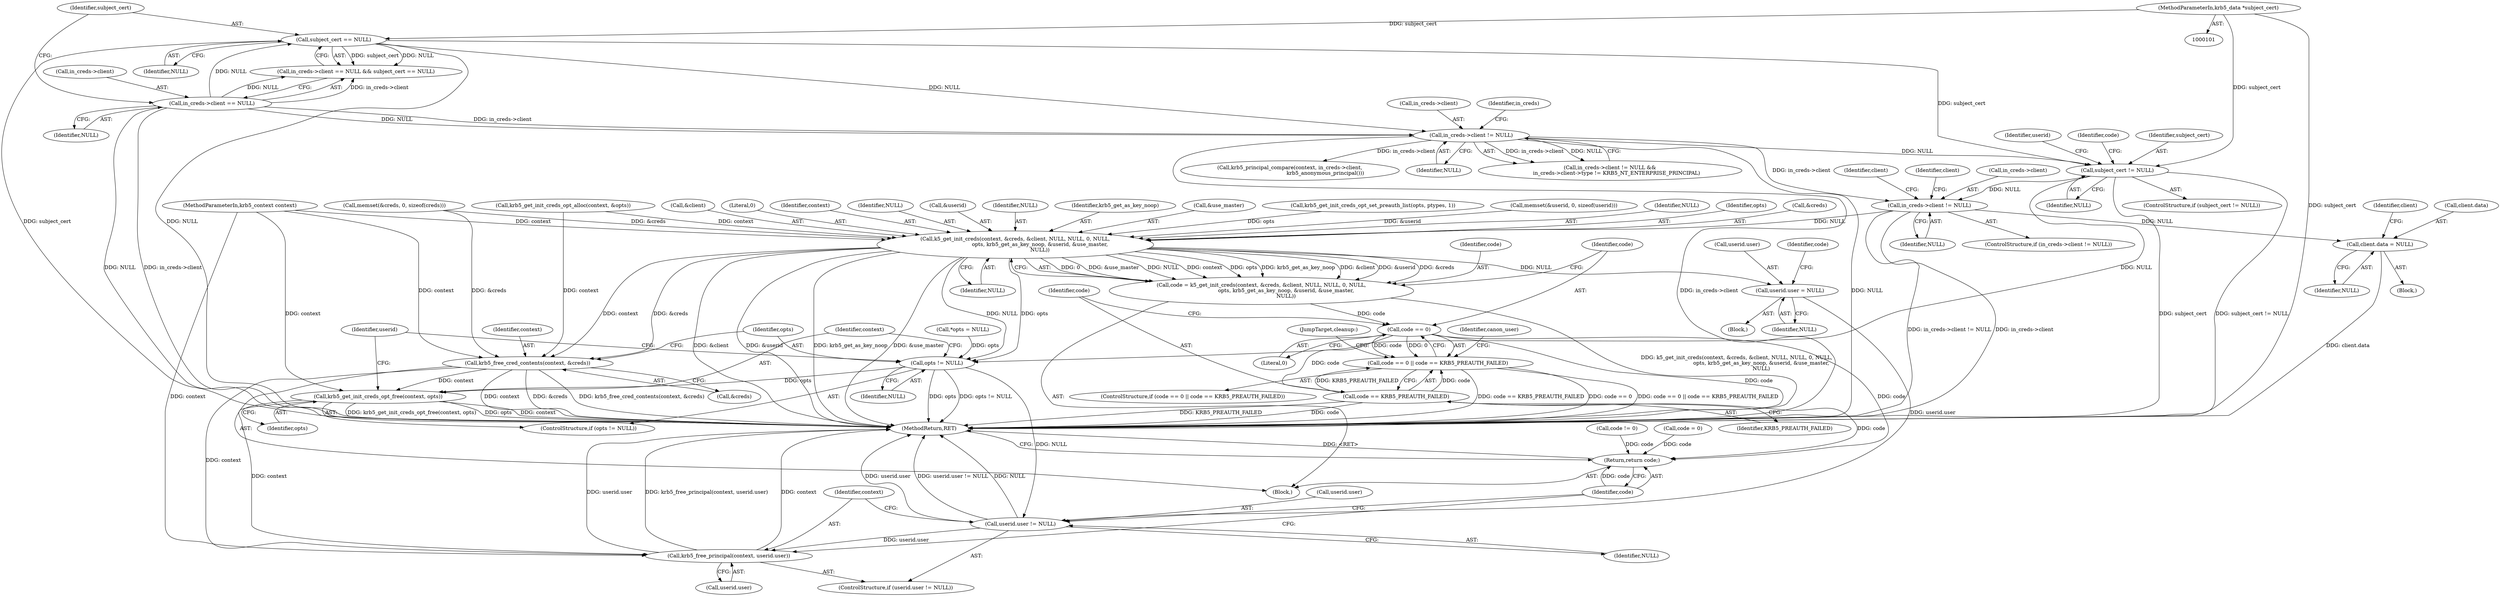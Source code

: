 digraph "0_krb5_5e6d1796106df8ba6bc1973ee0917c170d929086_0@pointer" {
"1000188" [label="(Call,subject_cert != NULL)"];
"1000133" [label="(Call,subject_cert == NULL)"];
"1000104" [label="(MethodParameterIn,krb5_data *subject_cert)"];
"1000128" [label="(Call,in_creds->client == NULL)"];
"1000141" [label="(Call,in_creds->client != NULL)"];
"1000228" [label="(Call,in_creds->client != NULL)"];
"1000265" [label="(Call,client.data = NULL)"];
"1000282" [label="(Call,k5_get_init_creds(context, &creds, &client, NULL, NULL, 0, NULL,\n                              opts, krb5_get_as_key_noop, &userid, &use_master,\n                              NULL))"];
"1000280" [label="(Call,code = k5_get_init_creds(context, &creds, &client, NULL, NULL, 0, NULL,\n                              opts, krb5_get_as_key_noop, &userid, &use_master,\n                              NULL))"];
"1000301" [label="(Call,code == 0)"];
"1000300" [label="(Call,code == 0 || code == KRB5_PREAUTH_FAILED)"];
"1000304" [label="(Call,code == KRB5_PREAUTH_FAILED)"];
"1000345" [label="(Return,return code;)"];
"1000314" [label="(Call,userid.user = NULL)"];
"1000335" [label="(Call,userid.user != NULL)"];
"1000340" [label="(Call,krb5_free_principal(context, userid.user))"];
"1000323" [label="(Call,krb5_free_cred_contents(context, &creds))"];
"1000331" [label="(Call,krb5_get_init_creds_opt_free(context, opts))"];
"1000328" [label="(Call,opts != NULL)"];
"1000227" [label="(ControlStructure,if (in_creds->client != NULL))"];
"1000307" [label="(Block,)"];
"1000141" [label="(Call,in_creds->client != NULL)"];
"1000193" [label="(Identifier,userid)"];
"1000129" [label="(Call,in_creds->client)"];
"1000324" [label="(Identifier,context)"];
"1000330" [label="(Identifier,NULL)"];
"1000327" [label="(ControlStructure,if (opts != NULL))"];
"1000302" [label="(Identifier,code)"];
"1000269" [label="(Identifier,NULL)"];
"1000300" [label="(Call,code == 0 || code == KRB5_PREAUTH_FAILED)"];
"1000157" [label="(Call,krb5_principal_compare(context, in_creds->client,\n                                           krb5_anonymous_principal()))"];
"1000296" [label="(Call,&use_master)"];
"1000223" [label="(Call,krb5_get_init_creds_opt_set_preauth_list(opts, ptypes, 1))"];
"1000272" [label="(Identifier,client)"];
"1000335" [label="(Call,userid.user != NULL)"];
"1000336" [label="(Call,userid.user)"];
"1000188" [label="(Call,subject_cert != NULL)"];
"1000187" [label="(ControlStructure,if (subject_cert != NULL))"];
"1000341" [label="(Identifier,context)"];
"1000106" [label="(Block,)"];
"1000301" [label="(Call,code == 0)"];
"1000328" [label="(Call,opts != NULL)"];
"1000346" [label="(Identifier,code)"];
"1000314" [label="(Call,userid.user = NULL)"];
"1000140" [label="(Call,in_creds->client != NULL &&\n        in_creds->client->type != KRB5_NT_ENTERPRISE_PRINCIPAL)"];
"1000281" [label="(Identifier,code)"];
"1000320" [label="(Identifier,code)"];
"1000117" [label="(Call,*opts = NULL)"];
"1000181" [label="(Call,memset(&userid, 0, sizeof(userid)))"];
"1000204" [label="(Call,code != 0)"];
"1000288" [label="(Identifier,NULL)"];
"1000318" [label="(Identifier,NULL)"];
"1000198" [label="(Identifier,code)"];
"1000323" [label="(Call,krb5_free_cred_contents(context, &creds))"];
"1000306" [label="(Identifier,KRB5_PREAUTH_FAILED)"];
"1000127" [label="(Call,in_creds->client == NULL && subject_cert == NULL)"];
"1000175" [label="(Call,memset(&creds, 0, sizeof(creds)))"];
"1000342" [label="(Call,userid.user)"];
"1000304" [label="(Call,code == KRB5_PREAUTH_FAILED)"];
"1000292" [label="(Identifier,opts)"];
"1000266" [label="(Call,client.data)"];
"1000228" [label="(Call,in_creds->client != NULL)"];
"1000284" [label="(Call,&creds)"];
"1000286" [label="(Call,&client)"];
"1000331" [label="(Call,krb5_get_init_creds_opt_free(context, opts))"];
"1000337" [label="(Identifier,userid)"];
"1000128" [label="(Call,in_creds->client == NULL)"];
"1000299" [label="(ControlStructure,if (code == 0 || code == KRB5_PREAUTH_FAILED))"];
"1000134" [label="(Identifier,subject_cert)"];
"1000322" [label="(JumpTarget,cleanup:)"];
"1000315" [label="(Call,userid.user)"];
"1000280" [label="(Call,code = k5_get_init_creds(context, &creds, &client, NULL, NULL, 0, NULL,\n                              opts, krb5_get_as_key_noop, &userid, &use_master,\n                              NULL))"];
"1000235" [label="(Identifier,client)"];
"1000290" [label="(Literal,0)"];
"1000334" [label="(ControlStructure,if (userid.user != NULL))"];
"1000347" [label="(MethodReturn,RET)"];
"1000265" [label="(Call,client.data = NULL)"];
"1000283" [label="(Identifier,context)"];
"1000289" [label="(Identifier,NULL)"];
"1000305" [label="(Identifier,code)"];
"1000339" [label="(Identifier,NULL)"];
"1000303" [label="(Literal,0)"];
"1000294" [label="(Call,&userid)"];
"1000229" [label="(Call,in_creds->client)"];
"1000340" [label="(Call,krb5_free_principal(context, userid.user))"];
"1000332" [label="(Identifier,context)"];
"1000132" [label="(Identifier,NULL)"];
"1000104" [label="(MethodParameterIn,krb5_data *subject_cert)"];
"1000298" [label="(Identifier,NULL)"];
"1000145" [label="(Identifier,NULL)"];
"1000142" [label="(Call,in_creds->client)"];
"1000135" [label="(Identifier,NULL)"];
"1000325" [label="(Call,&creds)"];
"1000250" [label="(Block,)"];
"1000149" [label="(Identifier,in_creds)"];
"1000102" [label="(MethodParameterIn,krb5_context context)"];
"1000253" [label="(Identifier,client)"];
"1000291" [label="(Identifier,NULL)"];
"1000329" [label="(Identifier,opts)"];
"1000189" [label="(Identifier,subject_cert)"];
"1000232" [label="(Identifier,NULL)"];
"1000282" [label="(Call,k5_get_init_creds(context, &creds, &client, NULL, NULL, 0, NULL,\n                              opts, krb5_get_as_key_noop, &userid, &use_master,\n                              NULL))"];
"1000190" [label="(Identifier,NULL)"];
"1000310" [label="(Identifier,canon_user)"];
"1000293" [label="(Identifier,krb5_get_as_key_noop)"];
"1000345" [label="(Return,return code;)"];
"1000133" [label="(Call,subject_cert == NULL)"];
"1000319" [label="(Call,code = 0)"];
"1000199" [label="(Call,krb5_get_init_creds_opt_alloc(context, &opts))"];
"1000333" [label="(Identifier,opts)"];
"1000188" -> "1000187"  [label="AST: "];
"1000188" -> "1000190"  [label="CFG: "];
"1000189" -> "1000188"  [label="AST: "];
"1000190" -> "1000188"  [label="AST: "];
"1000193" -> "1000188"  [label="CFG: "];
"1000198" -> "1000188"  [label="CFG: "];
"1000188" -> "1000347"  [label="DDG: subject_cert != NULL"];
"1000188" -> "1000347"  [label="DDG: subject_cert"];
"1000133" -> "1000188"  [label="DDG: subject_cert"];
"1000104" -> "1000188"  [label="DDG: subject_cert"];
"1000141" -> "1000188"  [label="DDG: NULL"];
"1000188" -> "1000228"  [label="DDG: NULL"];
"1000188" -> "1000328"  [label="DDG: NULL"];
"1000133" -> "1000127"  [label="AST: "];
"1000133" -> "1000135"  [label="CFG: "];
"1000134" -> "1000133"  [label="AST: "];
"1000135" -> "1000133"  [label="AST: "];
"1000127" -> "1000133"  [label="CFG: "];
"1000133" -> "1000347"  [label="DDG: subject_cert"];
"1000133" -> "1000347"  [label="DDG: NULL"];
"1000133" -> "1000127"  [label="DDG: subject_cert"];
"1000133" -> "1000127"  [label="DDG: NULL"];
"1000104" -> "1000133"  [label="DDG: subject_cert"];
"1000128" -> "1000133"  [label="DDG: NULL"];
"1000133" -> "1000141"  [label="DDG: NULL"];
"1000104" -> "1000101"  [label="AST: "];
"1000104" -> "1000347"  [label="DDG: subject_cert"];
"1000128" -> "1000127"  [label="AST: "];
"1000128" -> "1000132"  [label="CFG: "];
"1000129" -> "1000128"  [label="AST: "];
"1000132" -> "1000128"  [label="AST: "];
"1000134" -> "1000128"  [label="CFG: "];
"1000127" -> "1000128"  [label="CFG: "];
"1000128" -> "1000347"  [label="DDG: NULL"];
"1000128" -> "1000347"  [label="DDG: in_creds->client"];
"1000128" -> "1000127"  [label="DDG: in_creds->client"];
"1000128" -> "1000127"  [label="DDG: NULL"];
"1000128" -> "1000141"  [label="DDG: in_creds->client"];
"1000128" -> "1000141"  [label="DDG: NULL"];
"1000141" -> "1000140"  [label="AST: "];
"1000141" -> "1000145"  [label="CFG: "];
"1000142" -> "1000141"  [label="AST: "];
"1000145" -> "1000141"  [label="AST: "];
"1000149" -> "1000141"  [label="CFG: "];
"1000140" -> "1000141"  [label="CFG: "];
"1000141" -> "1000347"  [label="DDG: in_creds->client"];
"1000141" -> "1000347"  [label="DDG: NULL"];
"1000141" -> "1000140"  [label="DDG: in_creds->client"];
"1000141" -> "1000140"  [label="DDG: NULL"];
"1000141" -> "1000157"  [label="DDG: in_creds->client"];
"1000141" -> "1000228"  [label="DDG: in_creds->client"];
"1000228" -> "1000227"  [label="AST: "];
"1000228" -> "1000232"  [label="CFG: "];
"1000229" -> "1000228"  [label="AST: "];
"1000232" -> "1000228"  [label="AST: "];
"1000235" -> "1000228"  [label="CFG: "];
"1000253" -> "1000228"  [label="CFG: "];
"1000228" -> "1000347"  [label="DDG: in_creds->client != NULL"];
"1000228" -> "1000347"  [label="DDG: in_creds->client"];
"1000228" -> "1000265"  [label="DDG: NULL"];
"1000228" -> "1000282"  [label="DDG: NULL"];
"1000265" -> "1000250"  [label="AST: "];
"1000265" -> "1000269"  [label="CFG: "];
"1000266" -> "1000265"  [label="AST: "];
"1000269" -> "1000265"  [label="AST: "];
"1000272" -> "1000265"  [label="CFG: "];
"1000265" -> "1000347"  [label="DDG: client.data"];
"1000282" -> "1000280"  [label="AST: "];
"1000282" -> "1000298"  [label="CFG: "];
"1000283" -> "1000282"  [label="AST: "];
"1000284" -> "1000282"  [label="AST: "];
"1000286" -> "1000282"  [label="AST: "];
"1000288" -> "1000282"  [label="AST: "];
"1000289" -> "1000282"  [label="AST: "];
"1000290" -> "1000282"  [label="AST: "];
"1000291" -> "1000282"  [label="AST: "];
"1000292" -> "1000282"  [label="AST: "];
"1000293" -> "1000282"  [label="AST: "];
"1000294" -> "1000282"  [label="AST: "];
"1000296" -> "1000282"  [label="AST: "];
"1000298" -> "1000282"  [label="AST: "];
"1000280" -> "1000282"  [label="CFG: "];
"1000282" -> "1000347"  [label="DDG: &client"];
"1000282" -> "1000347"  [label="DDG: &userid"];
"1000282" -> "1000347"  [label="DDG: krb5_get_as_key_noop"];
"1000282" -> "1000347"  [label="DDG: &use_master"];
"1000282" -> "1000280"  [label="DDG: 0"];
"1000282" -> "1000280"  [label="DDG: &use_master"];
"1000282" -> "1000280"  [label="DDG: NULL"];
"1000282" -> "1000280"  [label="DDG: context"];
"1000282" -> "1000280"  [label="DDG: opts"];
"1000282" -> "1000280"  [label="DDG: krb5_get_as_key_noop"];
"1000282" -> "1000280"  [label="DDG: &client"];
"1000282" -> "1000280"  [label="DDG: &userid"];
"1000282" -> "1000280"  [label="DDG: &creds"];
"1000199" -> "1000282"  [label="DDG: context"];
"1000102" -> "1000282"  [label="DDG: context"];
"1000175" -> "1000282"  [label="DDG: &creds"];
"1000223" -> "1000282"  [label="DDG: opts"];
"1000181" -> "1000282"  [label="DDG: &userid"];
"1000282" -> "1000314"  [label="DDG: NULL"];
"1000282" -> "1000323"  [label="DDG: context"];
"1000282" -> "1000323"  [label="DDG: &creds"];
"1000282" -> "1000328"  [label="DDG: opts"];
"1000282" -> "1000328"  [label="DDG: NULL"];
"1000280" -> "1000106"  [label="AST: "];
"1000281" -> "1000280"  [label="AST: "];
"1000302" -> "1000280"  [label="CFG: "];
"1000280" -> "1000347"  [label="DDG: k5_get_init_creds(context, &creds, &client, NULL, NULL, 0, NULL,\n                              opts, krb5_get_as_key_noop, &userid, &use_master,\n                              NULL)"];
"1000280" -> "1000301"  [label="DDG: code"];
"1000301" -> "1000300"  [label="AST: "];
"1000301" -> "1000303"  [label="CFG: "];
"1000302" -> "1000301"  [label="AST: "];
"1000303" -> "1000301"  [label="AST: "];
"1000305" -> "1000301"  [label="CFG: "];
"1000300" -> "1000301"  [label="CFG: "];
"1000301" -> "1000347"  [label="DDG: code"];
"1000301" -> "1000300"  [label="DDG: code"];
"1000301" -> "1000300"  [label="DDG: 0"];
"1000301" -> "1000304"  [label="DDG: code"];
"1000301" -> "1000345"  [label="DDG: code"];
"1000300" -> "1000299"  [label="AST: "];
"1000300" -> "1000304"  [label="CFG: "];
"1000304" -> "1000300"  [label="AST: "];
"1000310" -> "1000300"  [label="CFG: "];
"1000322" -> "1000300"  [label="CFG: "];
"1000300" -> "1000347"  [label="DDG: code == KRB5_PREAUTH_FAILED"];
"1000300" -> "1000347"  [label="DDG: code == 0"];
"1000300" -> "1000347"  [label="DDG: code == 0 || code == KRB5_PREAUTH_FAILED"];
"1000304" -> "1000300"  [label="DDG: code"];
"1000304" -> "1000300"  [label="DDG: KRB5_PREAUTH_FAILED"];
"1000304" -> "1000306"  [label="CFG: "];
"1000305" -> "1000304"  [label="AST: "];
"1000306" -> "1000304"  [label="AST: "];
"1000304" -> "1000347"  [label="DDG: code"];
"1000304" -> "1000347"  [label="DDG: KRB5_PREAUTH_FAILED"];
"1000304" -> "1000345"  [label="DDG: code"];
"1000345" -> "1000106"  [label="AST: "];
"1000345" -> "1000346"  [label="CFG: "];
"1000346" -> "1000345"  [label="AST: "];
"1000347" -> "1000345"  [label="CFG: "];
"1000345" -> "1000347"  [label="DDG: <RET>"];
"1000346" -> "1000345"  [label="DDG: code"];
"1000204" -> "1000345"  [label="DDG: code"];
"1000319" -> "1000345"  [label="DDG: code"];
"1000314" -> "1000307"  [label="AST: "];
"1000314" -> "1000318"  [label="CFG: "];
"1000315" -> "1000314"  [label="AST: "];
"1000318" -> "1000314"  [label="AST: "];
"1000320" -> "1000314"  [label="CFG: "];
"1000314" -> "1000335"  [label="DDG: userid.user"];
"1000335" -> "1000334"  [label="AST: "];
"1000335" -> "1000339"  [label="CFG: "];
"1000336" -> "1000335"  [label="AST: "];
"1000339" -> "1000335"  [label="AST: "];
"1000341" -> "1000335"  [label="CFG: "];
"1000346" -> "1000335"  [label="CFG: "];
"1000335" -> "1000347"  [label="DDG: NULL"];
"1000335" -> "1000347"  [label="DDG: userid.user"];
"1000335" -> "1000347"  [label="DDG: userid.user != NULL"];
"1000328" -> "1000335"  [label="DDG: NULL"];
"1000335" -> "1000340"  [label="DDG: userid.user"];
"1000340" -> "1000334"  [label="AST: "];
"1000340" -> "1000342"  [label="CFG: "];
"1000341" -> "1000340"  [label="AST: "];
"1000342" -> "1000340"  [label="AST: "];
"1000346" -> "1000340"  [label="CFG: "];
"1000340" -> "1000347"  [label="DDG: userid.user"];
"1000340" -> "1000347"  [label="DDG: krb5_free_principal(context, userid.user)"];
"1000340" -> "1000347"  [label="DDG: context"];
"1000331" -> "1000340"  [label="DDG: context"];
"1000323" -> "1000340"  [label="DDG: context"];
"1000102" -> "1000340"  [label="DDG: context"];
"1000323" -> "1000106"  [label="AST: "];
"1000323" -> "1000325"  [label="CFG: "];
"1000324" -> "1000323"  [label="AST: "];
"1000325" -> "1000323"  [label="AST: "];
"1000329" -> "1000323"  [label="CFG: "];
"1000323" -> "1000347"  [label="DDG: context"];
"1000323" -> "1000347"  [label="DDG: &creds"];
"1000323" -> "1000347"  [label="DDG: krb5_free_cred_contents(context, &creds)"];
"1000199" -> "1000323"  [label="DDG: context"];
"1000102" -> "1000323"  [label="DDG: context"];
"1000175" -> "1000323"  [label="DDG: &creds"];
"1000323" -> "1000331"  [label="DDG: context"];
"1000331" -> "1000327"  [label="AST: "];
"1000331" -> "1000333"  [label="CFG: "];
"1000332" -> "1000331"  [label="AST: "];
"1000333" -> "1000331"  [label="AST: "];
"1000337" -> "1000331"  [label="CFG: "];
"1000331" -> "1000347"  [label="DDG: krb5_get_init_creds_opt_free(context, opts)"];
"1000331" -> "1000347"  [label="DDG: opts"];
"1000331" -> "1000347"  [label="DDG: context"];
"1000102" -> "1000331"  [label="DDG: context"];
"1000328" -> "1000331"  [label="DDG: opts"];
"1000328" -> "1000327"  [label="AST: "];
"1000328" -> "1000330"  [label="CFG: "];
"1000329" -> "1000328"  [label="AST: "];
"1000330" -> "1000328"  [label="AST: "];
"1000332" -> "1000328"  [label="CFG: "];
"1000337" -> "1000328"  [label="CFG: "];
"1000328" -> "1000347"  [label="DDG: opts != NULL"];
"1000328" -> "1000347"  [label="DDG: opts"];
"1000117" -> "1000328"  [label="DDG: opts"];
}
